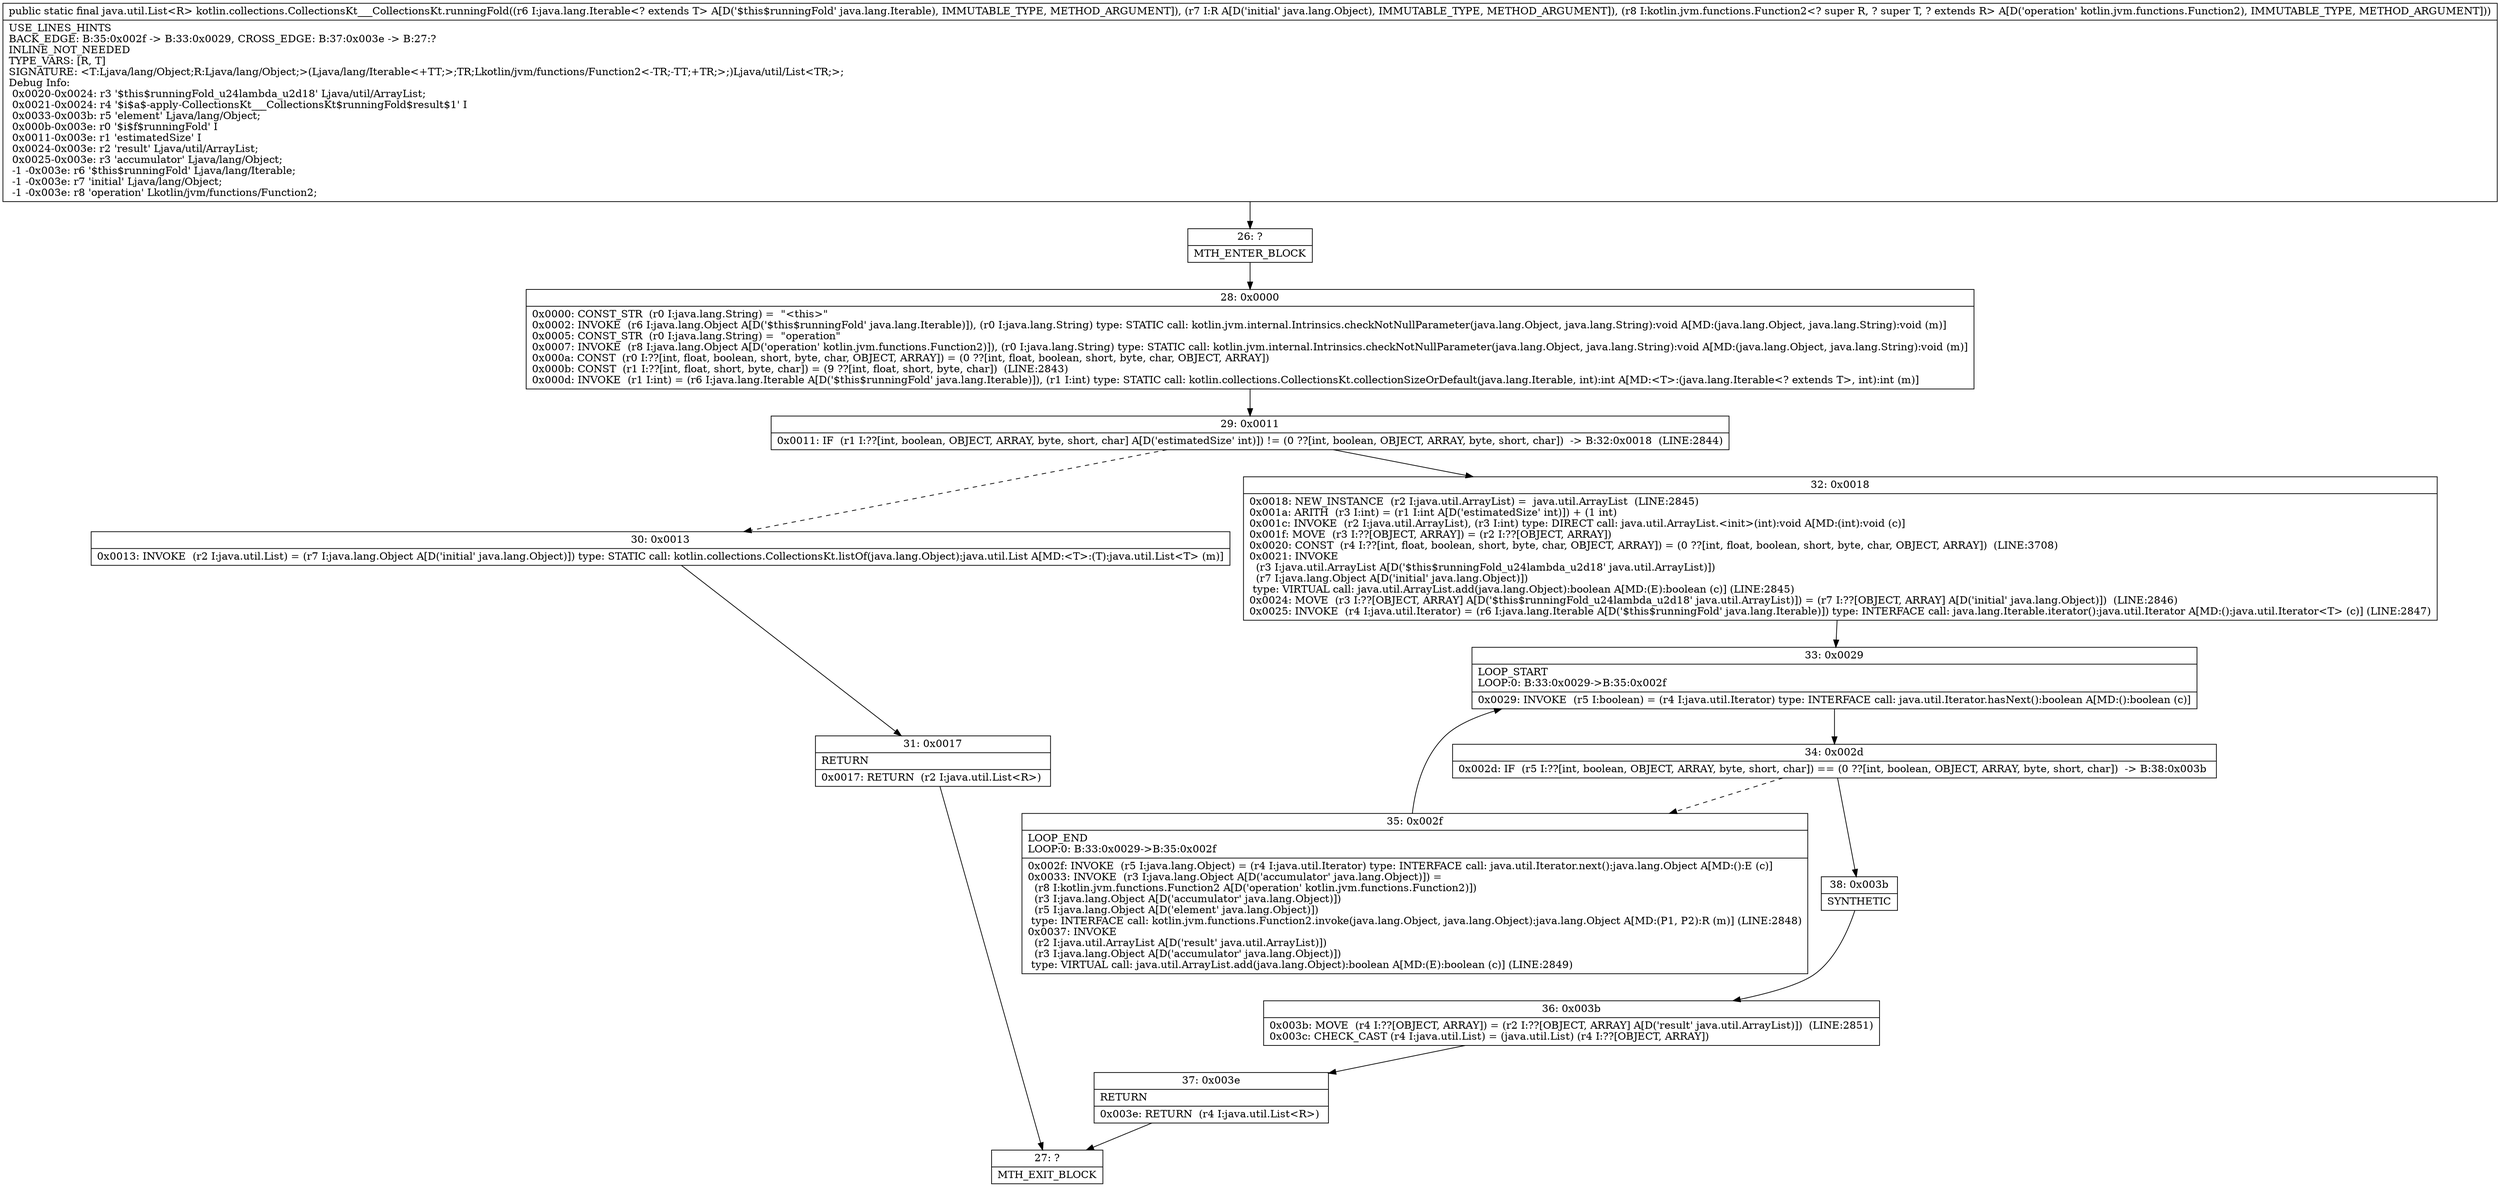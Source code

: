 digraph "CFG forkotlin.collections.CollectionsKt___CollectionsKt.runningFold(Ljava\/lang\/Iterable;Ljava\/lang\/Object;Lkotlin\/jvm\/functions\/Function2;)Ljava\/util\/List;" {
Node_26 [shape=record,label="{26\:\ ?|MTH_ENTER_BLOCK\l}"];
Node_28 [shape=record,label="{28\:\ 0x0000|0x0000: CONST_STR  (r0 I:java.lang.String) =  \"\<this\>\" \l0x0002: INVOKE  (r6 I:java.lang.Object A[D('$this$runningFold' java.lang.Iterable)]), (r0 I:java.lang.String) type: STATIC call: kotlin.jvm.internal.Intrinsics.checkNotNullParameter(java.lang.Object, java.lang.String):void A[MD:(java.lang.Object, java.lang.String):void (m)]\l0x0005: CONST_STR  (r0 I:java.lang.String) =  \"operation\" \l0x0007: INVOKE  (r8 I:java.lang.Object A[D('operation' kotlin.jvm.functions.Function2)]), (r0 I:java.lang.String) type: STATIC call: kotlin.jvm.internal.Intrinsics.checkNotNullParameter(java.lang.Object, java.lang.String):void A[MD:(java.lang.Object, java.lang.String):void (m)]\l0x000a: CONST  (r0 I:??[int, float, boolean, short, byte, char, OBJECT, ARRAY]) = (0 ??[int, float, boolean, short, byte, char, OBJECT, ARRAY]) \l0x000b: CONST  (r1 I:??[int, float, short, byte, char]) = (9 ??[int, float, short, byte, char])  (LINE:2843)\l0x000d: INVOKE  (r1 I:int) = (r6 I:java.lang.Iterable A[D('$this$runningFold' java.lang.Iterable)]), (r1 I:int) type: STATIC call: kotlin.collections.CollectionsKt.collectionSizeOrDefault(java.lang.Iterable, int):int A[MD:\<T\>:(java.lang.Iterable\<? extends T\>, int):int (m)]\l}"];
Node_29 [shape=record,label="{29\:\ 0x0011|0x0011: IF  (r1 I:??[int, boolean, OBJECT, ARRAY, byte, short, char] A[D('estimatedSize' int)]) != (0 ??[int, boolean, OBJECT, ARRAY, byte, short, char])  \-\> B:32:0x0018  (LINE:2844)\l}"];
Node_30 [shape=record,label="{30\:\ 0x0013|0x0013: INVOKE  (r2 I:java.util.List) = (r7 I:java.lang.Object A[D('initial' java.lang.Object)]) type: STATIC call: kotlin.collections.CollectionsKt.listOf(java.lang.Object):java.util.List A[MD:\<T\>:(T):java.util.List\<T\> (m)]\l}"];
Node_31 [shape=record,label="{31\:\ 0x0017|RETURN\l|0x0017: RETURN  (r2 I:java.util.List\<R\>) \l}"];
Node_27 [shape=record,label="{27\:\ ?|MTH_EXIT_BLOCK\l}"];
Node_32 [shape=record,label="{32\:\ 0x0018|0x0018: NEW_INSTANCE  (r2 I:java.util.ArrayList) =  java.util.ArrayList  (LINE:2845)\l0x001a: ARITH  (r3 I:int) = (r1 I:int A[D('estimatedSize' int)]) + (1 int) \l0x001c: INVOKE  (r2 I:java.util.ArrayList), (r3 I:int) type: DIRECT call: java.util.ArrayList.\<init\>(int):void A[MD:(int):void (c)]\l0x001f: MOVE  (r3 I:??[OBJECT, ARRAY]) = (r2 I:??[OBJECT, ARRAY]) \l0x0020: CONST  (r4 I:??[int, float, boolean, short, byte, char, OBJECT, ARRAY]) = (0 ??[int, float, boolean, short, byte, char, OBJECT, ARRAY])  (LINE:3708)\l0x0021: INVOKE  \l  (r3 I:java.util.ArrayList A[D('$this$runningFold_u24lambda_u2d18' java.util.ArrayList)])\l  (r7 I:java.lang.Object A[D('initial' java.lang.Object)])\l type: VIRTUAL call: java.util.ArrayList.add(java.lang.Object):boolean A[MD:(E):boolean (c)] (LINE:2845)\l0x0024: MOVE  (r3 I:??[OBJECT, ARRAY] A[D('$this$runningFold_u24lambda_u2d18' java.util.ArrayList)]) = (r7 I:??[OBJECT, ARRAY] A[D('initial' java.lang.Object)])  (LINE:2846)\l0x0025: INVOKE  (r4 I:java.util.Iterator) = (r6 I:java.lang.Iterable A[D('$this$runningFold' java.lang.Iterable)]) type: INTERFACE call: java.lang.Iterable.iterator():java.util.Iterator A[MD:():java.util.Iterator\<T\> (c)] (LINE:2847)\l}"];
Node_33 [shape=record,label="{33\:\ 0x0029|LOOP_START\lLOOP:0: B:33:0x0029\-\>B:35:0x002f\l|0x0029: INVOKE  (r5 I:boolean) = (r4 I:java.util.Iterator) type: INTERFACE call: java.util.Iterator.hasNext():boolean A[MD:():boolean (c)]\l}"];
Node_34 [shape=record,label="{34\:\ 0x002d|0x002d: IF  (r5 I:??[int, boolean, OBJECT, ARRAY, byte, short, char]) == (0 ??[int, boolean, OBJECT, ARRAY, byte, short, char])  \-\> B:38:0x003b \l}"];
Node_35 [shape=record,label="{35\:\ 0x002f|LOOP_END\lLOOP:0: B:33:0x0029\-\>B:35:0x002f\l|0x002f: INVOKE  (r5 I:java.lang.Object) = (r4 I:java.util.Iterator) type: INTERFACE call: java.util.Iterator.next():java.lang.Object A[MD:():E (c)]\l0x0033: INVOKE  (r3 I:java.lang.Object A[D('accumulator' java.lang.Object)]) = \l  (r8 I:kotlin.jvm.functions.Function2 A[D('operation' kotlin.jvm.functions.Function2)])\l  (r3 I:java.lang.Object A[D('accumulator' java.lang.Object)])\l  (r5 I:java.lang.Object A[D('element' java.lang.Object)])\l type: INTERFACE call: kotlin.jvm.functions.Function2.invoke(java.lang.Object, java.lang.Object):java.lang.Object A[MD:(P1, P2):R (m)] (LINE:2848)\l0x0037: INVOKE  \l  (r2 I:java.util.ArrayList A[D('result' java.util.ArrayList)])\l  (r3 I:java.lang.Object A[D('accumulator' java.lang.Object)])\l type: VIRTUAL call: java.util.ArrayList.add(java.lang.Object):boolean A[MD:(E):boolean (c)] (LINE:2849)\l}"];
Node_38 [shape=record,label="{38\:\ 0x003b|SYNTHETIC\l}"];
Node_36 [shape=record,label="{36\:\ 0x003b|0x003b: MOVE  (r4 I:??[OBJECT, ARRAY]) = (r2 I:??[OBJECT, ARRAY] A[D('result' java.util.ArrayList)])  (LINE:2851)\l0x003c: CHECK_CAST (r4 I:java.util.List) = (java.util.List) (r4 I:??[OBJECT, ARRAY]) \l}"];
Node_37 [shape=record,label="{37\:\ 0x003e|RETURN\l|0x003e: RETURN  (r4 I:java.util.List\<R\>) \l}"];
MethodNode[shape=record,label="{public static final java.util.List\<R\> kotlin.collections.CollectionsKt___CollectionsKt.runningFold((r6 I:java.lang.Iterable\<? extends T\> A[D('$this$runningFold' java.lang.Iterable), IMMUTABLE_TYPE, METHOD_ARGUMENT]), (r7 I:R A[D('initial' java.lang.Object), IMMUTABLE_TYPE, METHOD_ARGUMENT]), (r8 I:kotlin.jvm.functions.Function2\<? super R, ? super T, ? extends R\> A[D('operation' kotlin.jvm.functions.Function2), IMMUTABLE_TYPE, METHOD_ARGUMENT]))  | USE_LINES_HINTS\lBACK_EDGE: B:35:0x002f \-\> B:33:0x0029, CROSS_EDGE: B:37:0x003e \-\> B:27:?\lINLINE_NOT_NEEDED\lTYPE_VARS: [R, T]\lSIGNATURE: \<T:Ljava\/lang\/Object;R:Ljava\/lang\/Object;\>(Ljava\/lang\/Iterable\<+TT;\>;TR;Lkotlin\/jvm\/functions\/Function2\<\-TR;\-TT;+TR;\>;)Ljava\/util\/List\<TR;\>;\lDebug Info:\l  0x0020\-0x0024: r3 '$this$runningFold_u24lambda_u2d18' Ljava\/util\/ArrayList;\l  0x0021\-0x0024: r4 '$i$a$\-apply\-CollectionsKt___CollectionsKt$runningFold$result$1' I\l  0x0033\-0x003b: r5 'element' Ljava\/lang\/Object;\l  0x000b\-0x003e: r0 '$i$f$runningFold' I\l  0x0011\-0x003e: r1 'estimatedSize' I\l  0x0024\-0x003e: r2 'result' Ljava\/util\/ArrayList;\l  0x0025\-0x003e: r3 'accumulator' Ljava\/lang\/Object;\l  \-1 \-0x003e: r6 '$this$runningFold' Ljava\/lang\/Iterable;\l  \-1 \-0x003e: r7 'initial' Ljava\/lang\/Object;\l  \-1 \-0x003e: r8 'operation' Lkotlin\/jvm\/functions\/Function2;\l}"];
MethodNode -> Node_26;Node_26 -> Node_28;
Node_28 -> Node_29;
Node_29 -> Node_30[style=dashed];
Node_29 -> Node_32;
Node_30 -> Node_31;
Node_31 -> Node_27;
Node_32 -> Node_33;
Node_33 -> Node_34;
Node_34 -> Node_35[style=dashed];
Node_34 -> Node_38;
Node_35 -> Node_33;
Node_38 -> Node_36;
Node_36 -> Node_37;
Node_37 -> Node_27;
}

